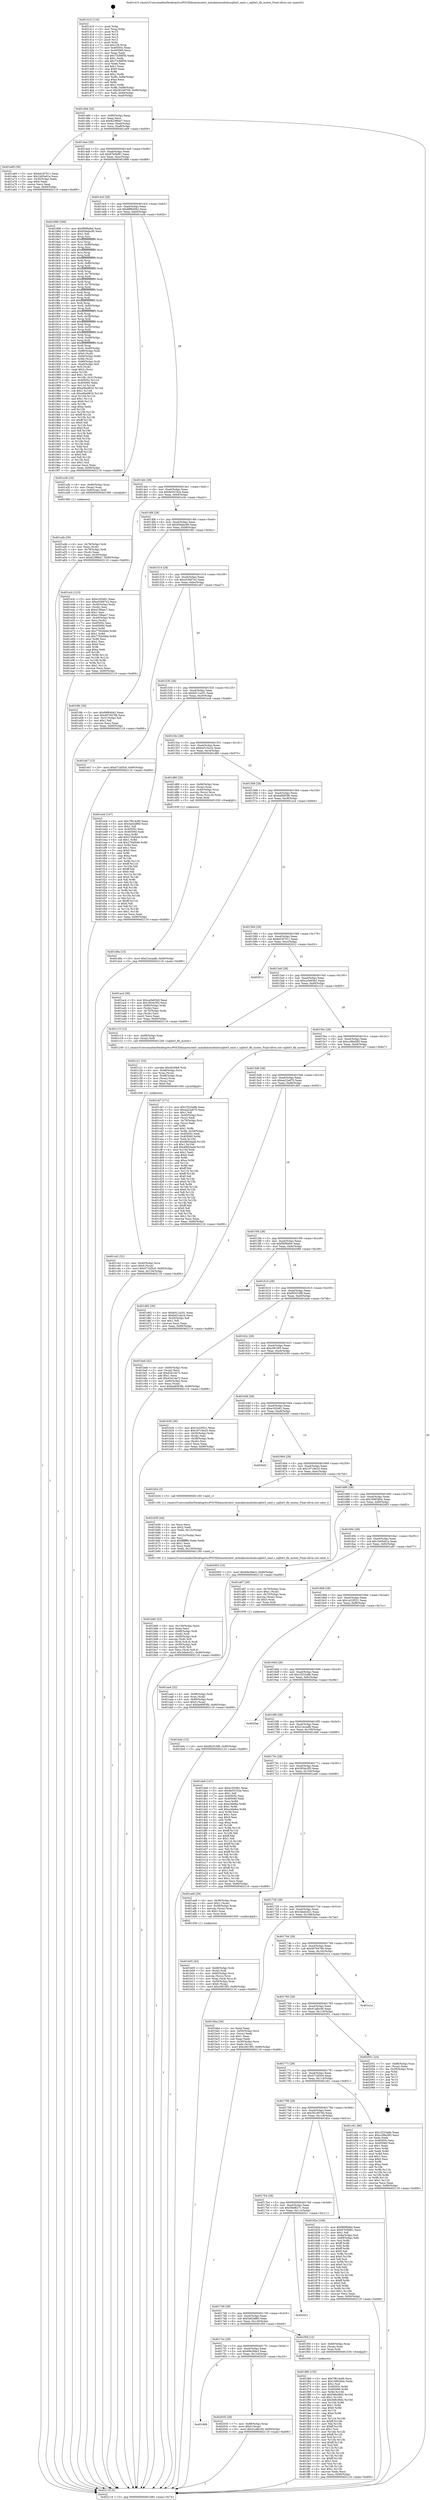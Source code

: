 digraph "0x401410" {
  label = "0x401410 (/mnt/c/Users/mathe/Desktop/tcc/POCII/binaries/extr_mimikatzmodulessqlite3_omit.c_sqlite3_db_mutex_Final-ollvm.out::main(0))"
  labelloc = "t"
  node[shape=record]

  Entry [label="",width=0.3,height=0.3,shape=circle,fillcolor=black,style=filled]
  "0x401484" [label="{
     0x401484 [32]\l
     | [instrs]\l
     &nbsp;&nbsp;0x401484 \<+6\>: mov -0x90(%rbp),%eax\l
     &nbsp;&nbsp;0x40148a \<+2\>: mov %eax,%ecx\l
     &nbsp;&nbsp;0x40148c \<+6\>: sub $0x823f6bb7,%ecx\l
     &nbsp;&nbsp;0x401492 \<+6\>: mov %eax,-0xa4(%rbp)\l
     &nbsp;&nbsp;0x401498 \<+6\>: mov %ecx,-0xa8(%rbp)\l
     &nbsp;&nbsp;0x40149e \<+6\>: je 0000000000401a69 \<main+0x659\>\l
  }"]
  "0x401a69" [label="{
     0x401a69 [30]\l
     | [instrs]\l
     &nbsp;&nbsp;0x401a69 \<+5\>: mov $0xbd187611,%eax\l
     &nbsp;&nbsp;0x401a6e \<+5\>: mov $0x1b05e61a,%ecx\l
     &nbsp;&nbsp;0x401a73 \<+3\>: mov -0x30(%rbp),%edx\l
     &nbsp;&nbsp;0x401a76 \<+3\>: cmp $0x0,%edx\l
     &nbsp;&nbsp;0x401a79 \<+3\>: cmove %ecx,%eax\l
     &nbsp;&nbsp;0x401a7c \<+6\>: mov %eax,-0x90(%rbp)\l
     &nbsp;&nbsp;0x401a82 \<+5\>: jmp 0000000000402116 \<main+0xd06\>\l
  }"]
  "0x4014a4" [label="{
     0x4014a4 [28]\l
     | [instrs]\l
     &nbsp;&nbsp;0x4014a4 \<+5\>: jmp 00000000004014a9 \<main+0x99\>\l
     &nbsp;&nbsp;0x4014a9 \<+6\>: mov -0xa4(%rbp),%eax\l
     &nbsp;&nbsp;0x4014af \<+5\>: sub $0x87b5bf81,%eax\l
     &nbsp;&nbsp;0x4014b4 \<+6\>: mov %eax,-0xac(%rbp)\l
     &nbsp;&nbsp;0x4014ba \<+6\>: je 0000000000401898 \<main+0x488\>\l
  }"]
  Exit [label="",width=0.3,height=0.3,shape=circle,fillcolor=black,style=filled,peripheries=2]
  "0x401898" [label="{
     0x401898 [356]\l
     | [instrs]\l
     &nbsp;&nbsp;0x401898 \<+5\>: mov $0xf90f0db0,%eax\l
     &nbsp;&nbsp;0x40189d \<+5\>: mov $0x938abc90,%ecx\l
     &nbsp;&nbsp;0x4018a2 \<+2\>: mov $0x1,%dl\l
     &nbsp;&nbsp;0x4018a4 \<+3\>: mov %rsp,%rsi\l
     &nbsp;&nbsp;0x4018a7 \<+4\>: add $0xfffffffffffffff0,%rsi\l
     &nbsp;&nbsp;0x4018ab \<+3\>: mov %rsi,%rsp\l
     &nbsp;&nbsp;0x4018ae \<+7\>: mov %rsi,-0x88(%rbp)\l
     &nbsp;&nbsp;0x4018b5 \<+3\>: mov %rsp,%rsi\l
     &nbsp;&nbsp;0x4018b8 \<+4\>: add $0xfffffffffffffff0,%rsi\l
     &nbsp;&nbsp;0x4018bc \<+3\>: mov %rsi,%rsp\l
     &nbsp;&nbsp;0x4018bf \<+3\>: mov %rsp,%rdi\l
     &nbsp;&nbsp;0x4018c2 \<+4\>: add $0xfffffffffffffff0,%rdi\l
     &nbsp;&nbsp;0x4018c6 \<+3\>: mov %rdi,%rsp\l
     &nbsp;&nbsp;0x4018c9 \<+4\>: mov %rdi,-0x80(%rbp)\l
     &nbsp;&nbsp;0x4018cd \<+3\>: mov %rsp,%rdi\l
     &nbsp;&nbsp;0x4018d0 \<+4\>: add $0xfffffffffffffff0,%rdi\l
     &nbsp;&nbsp;0x4018d4 \<+3\>: mov %rdi,%rsp\l
     &nbsp;&nbsp;0x4018d7 \<+4\>: mov %rdi,-0x78(%rbp)\l
     &nbsp;&nbsp;0x4018db \<+3\>: mov %rsp,%rdi\l
     &nbsp;&nbsp;0x4018de \<+4\>: add $0xfffffffffffffff0,%rdi\l
     &nbsp;&nbsp;0x4018e2 \<+3\>: mov %rdi,%rsp\l
     &nbsp;&nbsp;0x4018e5 \<+4\>: mov %rdi,-0x70(%rbp)\l
     &nbsp;&nbsp;0x4018e9 \<+3\>: mov %rsp,%rdi\l
     &nbsp;&nbsp;0x4018ec \<+4\>: add $0xfffffffffffffff0,%rdi\l
     &nbsp;&nbsp;0x4018f0 \<+3\>: mov %rdi,%rsp\l
     &nbsp;&nbsp;0x4018f3 \<+4\>: mov %rdi,-0x68(%rbp)\l
     &nbsp;&nbsp;0x4018f7 \<+3\>: mov %rsp,%rdi\l
     &nbsp;&nbsp;0x4018fa \<+4\>: add $0xfffffffffffffff0,%rdi\l
     &nbsp;&nbsp;0x4018fe \<+3\>: mov %rdi,%rsp\l
     &nbsp;&nbsp;0x401901 \<+4\>: mov %rdi,-0x60(%rbp)\l
     &nbsp;&nbsp;0x401905 \<+3\>: mov %rsp,%rdi\l
     &nbsp;&nbsp;0x401908 \<+4\>: add $0xfffffffffffffff0,%rdi\l
     &nbsp;&nbsp;0x40190c \<+3\>: mov %rdi,%rsp\l
     &nbsp;&nbsp;0x40190f \<+4\>: mov %rdi,-0x58(%rbp)\l
     &nbsp;&nbsp;0x401913 \<+3\>: mov %rsp,%rdi\l
     &nbsp;&nbsp;0x401916 \<+4\>: add $0xfffffffffffffff0,%rdi\l
     &nbsp;&nbsp;0x40191a \<+3\>: mov %rdi,%rsp\l
     &nbsp;&nbsp;0x40191d \<+4\>: mov %rdi,-0x50(%rbp)\l
     &nbsp;&nbsp;0x401921 \<+3\>: mov %rsp,%rdi\l
     &nbsp;&nbsp;0x401924 \<+4\>: add $0xfffffffffffffff0,%rdi\l
     &nbsp;&nbsp;0x401928 \<+3\>: mov %rdi,%rsp\l
     &nbsp;&nbsp;0x40192b \<+4\>: mov %rdi,-0x48(%rbp)\l
     &nbsp;&nbsp;0x40192f \<+3\>: mov %rsp,%rdi\l
     &nbsp;&nbsp;0x401932 \<+4\>: add $0xfffffffffffffff0,%rdi\l
     &nbsp;&nbsp;0x401936 \<+3\>: mov %rdi,%rsp\l
     &nbsp;&nbsp;0x401939 \<+4\>: mov %rdi,-0x40(%rbp)\l
     &nbsp;&nbsp;0x40193d \<+7\>: mov -0x88(%rbp),%rdi\l
     &nbsp;&nbsp;0x401944 \<+6\>: movl $0x0,(%rdi)\l
     &nbsp;&nbsp;0x40194a \<+7\>: mov -0x94(%rbp),%r8d\l
     &nbsp;&nbsp;0x401951 \<+3\>: mov %r8d,(%rsi)\l
     &nbsp;&nbsp;0x401954 \<+4\>: mov -0x80(%rbp),%rdi\l
     &nbsp;&nbsp;0x401958 \<+7\>: mov -0xa0(%rbp),%r9\l
     &nbsp;&nbsp;0x40195f \<+3\>: mov %r9,(%rdi)\l
     &nbsp;&nbsp;0x401962 \<+3\>: cmpl $0x2,(%rsi)\l
     &nbsp;&nbsp;0x401965 \<+4\>: setne %r10b\l
     &nbsp;&nbsp;0x401969 \<+4\>: and $0x1,%r10b\l
     &nbsp;&nbsp;0x40196d \<+4\>: mov %r10b,-0x31(%rbp)\l
     &nbsp;&nbsp;0x401971 \<+8\>: mov 0x40505c,%r11d\l
     &nbsp;&nbsp;0x401979 \<+7\>: mov 0x405060,%ebx\l
     &nbsp;&nbsp;0x401980 \<+3\>: mov %r11d,%r14d\l
     &nbsp;&nbsp;0x401983 \<+7\>: add $0xa0be9632,%r14d\l
     &nbsp;&nbsp;0x40198a \<+4\>: sub $0x1,%r14d\l
     &nbsp;&nbsp;0x40198e \<+7\>: sub $0xa0be9632,%r14d\l
     &nbsp;&nbsp;0x401995 \<+4\>: imul %r14d,%r11d\l
     &nbsp;&nbsp;0x401999 \<+4\>: and $0x1,%r11d\l
     &nbsp;&nbsp;0x40199d \<+4\>: cmp $0x0,%r11d\l
     &nbsp;&nbsp;0x4019a1 \<+4\>: sete %r10b\l
     &nbsp;&nbsp;0x4019a5 \<+3\>: cmp $0xa,%ebx\l
     &nbsp;&nbsp;0x4019a8 \<+4\>: setl %r15b\l
     &nbsp;&nbsp;0x4019ac \<+3\>: mov %r10b,%r12b\l
     &nbsp;&nbsp;0x4019af \<+4\>: xor $0xff,%r12b\l
     &nbsp;&nbsp;0x4019b3 \<+3\>: mov %r15b,%r13b\l
     &nbsp;&nbsp;0x4019b6 \<+4\>: xor $0xff,%r13b\l
     &nbsp;&nbsp;0x4019ba \<+3\>: xor $0x0,%dl\l
     &nbsp;&nbsp;0x4019bd \<+3\>: mov %r12b,%sil\l
     &nbsp;&nbsp;0x4019c0 \<+4\>: and $0x0,%sil\l
     &nbsp;&nbsp;0x4019c4 \<+3\>: and %dl,%r10b\l
     &nbsp;&nbsp;0x4019c7 \<+3\>: mov %r13b,%dil\l
     &nbsp;&nbsp;0x4019ca \<+4\>: and $0x0,%dil\l
     &nbsp;&nbsp;0x4019ce \<+3\>: and %dl,%r15b\l
     &nbsp;&nbsp;0x4019d1 \<+3\>: or %r10b,%sil\l
     &nbsp;&nbsp;0x4019d4 \<+3\>: or %r15b,%dil\l
     &nbsp;&nbsp;0x4019d7 \<+3\>: xor %dil,%sil\l
     &nbsp;&nbsp;0x4019da \<+3\>: or %r13b,%r12b\l
     &nbsp;&nbsp;0x4019dd \<+4\>: xor $0xff,%r12b\l
     &nbsp;&nbsp;0x4019e1 \<+3\>: or $0x0,%dl\l
     &nbsp;&nbsp;0x4019e4 \<+3\>: and %dl,%r12b\l
     &nbsp;&nbsp;0x4019e7 \<+3\>: or %r12b,%sil\l
     &nbsp;&nbsp;0x4019ea \<+4\>: test $0x1,%sil\l
     &nbsp;&nbsp;0x4019ee \<+3\>: cmovne %ecx,%eax\l
     &nbsp;&nbsp;0x4019f1 \<+6\>: mov %eax,-0x90(%rbp)\l
     &nbsp;&nbsp;0x4019f7 \<+5\>: jmp 0000000000402116 \<main+0xd06\>\l
  }"]
  "0x4014c0" [label="{
     0x4014c0 [28]\l
     | [instrs]\l
     &nbsp;&nbsp;0x4014c0 \<+5\>: jmp 00000000004014c5 \<main+0xb5\>\l
     &nbsp;&nbsp;0x4014c5 \<+6\>: mov -0xa4(%rbp),%eax\l
     &nbsp;&nbsp;0x4014cb \<+5\>: sub $0x88f64942,%eax\l
     &nbsp;&nbsp;0x4014d0 \<+6\>: mov %eax,-0xb0(%rbp)\l
     &nbsp;&nbsp;0x4014d6 \<+6\>: je 0000000000401a3b \<main+0x62b\>\l
  }"]
  "0x401808" [label="{
     0x401808\l
  }", style=dashed]
  "0x401a3b" [label="{
     0x401a3b [16]\l
     | [instrs]\l
     &nbsp;&nbsp;0x401a3b \<+4\>: mov -0x80(%rbp),%rax\l
     &nbsp;&nbsp;0x401a3f \<+3\>: mov (%rax),%rax\l
     &nbsp;&nbsp;0x401a42 \<+4\>: mov 0x8(%rax),%rdi\l
     &nbsp;&nbsp;0x401a46 \<+5\>: call 0000000000401060 \<atoi@plt\>\l
     | [calls]\l
     &nbsp;&nbsp;0x401060 \{1\} (unknown)\l
  }"]
  "0x4014dc" [label="{
     0x4014dc [28]\l
     | [instrs]\l
     &nbsp;&nbsp;0x4014dc \<+5\>: jmp 00000000004014e1 \<main+0xd1\>\l
     &nbsp;&nbsp;0x4014e1 \<+6\>: mov -0xa4(%rbp),%eax\l
     &nbsp;&nbsp;0x4014e7 \<+5\>: sub $0x8e55102e,%eax\l
     &nbsp;&nbsp;0x4014ec \<+6\>: mov %eax,-0xb4(%rbp)\l
     &nbsp;&nbsp;0x4014f2 \<+6\>: je 0000000000401e3c \<main+0xa2c\>\l
  }"]
  "0x402035" [label="{
     0x402035 [28]\l
     | [instrs]\l
     &nbsp;&nbsp;0x402035 \<+7\>: mov -0x88(%rbp),%rax\l
     &nbsp;&nbsp;0x40203c \<+6\>: movl $0x0,(%rax)\l
     &nbsp;&nbsp;0x402042 \<+10\>: movl $0x41afbc49,-0x90(%rbp)\l
     &nbsp;&nbsp;0x40204c \<+5\>: jmp 0000000000402116 \<main+0xd06\>\l
  }"]
  "0x401e3c" [label="{
     0x401e3c [123]\l
     | [instrs]\l
     &nbsp;&nbsp;0x401e3c \<+5\>: mov $0xe165481,%eax\l
     &nbsp;&nbsp;0x401e41 \<+5\>: mov $0xa53667e2,%ecx\l
     &nbsp;&nbsp;0x401e46 \<+4\>: mov -0x40(%rbp),%rdx\l
     &nbsp;&nbsp;0x401e4a \<+2\>: mov (%rdx),%esi\l
     &nbsp;&nbsp;0x401e4c \<+6\>: sub $0xe158aec7,%esi\l
     &nbsp;&nbsp;0x401e52 \<+3\>: add $0x1,%esi\l
     &nbsp;&nbsp;0x401e55 \<+6\>: add $0xe158aec7,%esi\l
     &nbsp;&nbsp;0x401e5b \<+4\>: mov -0x40(%rbp),%rdx\l
     &nbsp;&nbsp;0x401e5f \<+2\>: mov %esi,(%rdx)\l
     &nbsp;&nbsp;0x401e61 \<+7\>: mov 0x40505c,%esi\l
     &nbsp;&nbsp;0x401e68 \<+7\>: mov 0x405060,%edi\l
     &nbsp;&nbsp;0x401e6f \<+3\>: mov %esi,%r8d\l
     &nbsp;&nbsp;0x401e72 \<+7\>: add $0x7793d46d,%r8d\l
     &nbsp;&nbsp;0x401e79 \<+4\>: sub $0x1,%r8d\l
     &nbsp;&nbsp;0x401e7d \<+7\>: sub $0x7793d46d,%r8d\l
     &nbsp;&nbsp;0x401e84 \<+4\>: imul %r8d,%esi\l
     &nbsp;&nbsp;0x401e88 \<+3\>: and $0x1,%esi\l
     &nbsp;&nbsp;0x401e8b \<+3\>: cmp $0x0,%esi\l
     &nbsp;&nbsp;0x401e8e \<+4\>: sete %r9b\l
     &nbsp;&nbsp;0x401e92 \<+3\>: cmp $0xa,%edi\l
     &nbsp;&nbsp;0x401e95 \<+4\>: setl %r10b\l
     &nbsp;&nbsp;0x401e99 \<+3\>: mov %r9b,%r11b\l
     &nbsp;&nbsp;0x401e9c \<+3\>: and %r10b,%r11b\l
     &nbsp;&nbsp;0x401e9f \<+3\>: xor %r10b,%r9b\l
     &nbsp;&nbsp;0x401ea2 \<+3\>: or %r9b,%r11b\l
     &nbsp;&nbsp;0x401ea5 \<+4\>: test $0x1,%r11b\l
     &nbsp;&nbsp;0x401ea9 \<+3\>: cmovne %ecx,%eax\l
     &nbsp;&nbsp;0x401eac \<+6\>: mov %eax,-0x90(%rbp)\l
     &nbsp;&nbsp;0x401eb2 \<+5\>: jmp 0000000000402116 \<main+0xd06\>\l
  }"]
  "0x4014f8" [label="{
     0x4014f8 [28]\l
     | [instrs]\l
     &nbsp;&nbsp;0x4014f8 \<+5\>: jmp 00000000004014fd \<main+0xed\>\l
     &nbsp;&nbsp;0x4014fd \<+6\>: mov -0xa4(%rbp),%eax\l
     &nbsp;&nbsp;0x401503 \<+5\>: sub $0x938abc90,%eax\l
     &nbsp;&nbsp;0x401508 \<+6\>: mov %eax,-0xb8(%rbp)\l
     &nbsp;&nbsp;0x40150e \<+6\>: je 00000000004019fc \<main+0x5ec\>\l
  }"]
  "0x401f68" [label="{
     0x401f68 [155]\l
     | [instrs]\l
     &nbsp;&nbsp;0x401f68 \<+5\>: mov $0x7f814c69,%ecx\l
     &nbsp;&nbsp;0x401f6d \<+5\>: mov $0x1690284c,%edx\l
     &nbsp;&nbsp;0x401f72 \<+3\>: mov $0x1,%sil\l
     &nbsp;&nbsp;0x401f75 \<+8\>: mov 0x40505c,%r8d\l
     &nbsp;&nbsp;0x401f7d \<+8\>: mov 0x405060,%r9d\l
     &nbsp;&nbsp;0x401f85 \<+3\>: mov %r8d,%r10d\l
     &nbsp;&nbsp;0x401f88 \<+7\>: add $0x568c9bf2,%r10d\l
     &nbsp;&nbsp;0x401f8f \<+4\>: sub $0x1,%r10d\l
     &nbsp;&nbsp;0x401f93 \<+7\>: sub $0x568c9bf2,%r10d\l
     &nbsp;&nbsp;0x401f9a \<+4\>: imul %r10d,%r8d\l
     &nbsp;&nbsp;0x401f9e \<+4\>: and $0x1,%r8d\l
     &nbsp;&nbsp;0x401fa2 \<+4\>: cmp $0x0,%r8d\l
     &nbsp;&nbsp;0x401fa6 \<+4\>: sete %r11b\l
     &nbsp;&nbsp;0x401faa \<+4\>: cmp $0xa,%r9d\l
     &nbsp;&nbsp;0x401fae \<+3\>: setl %bl\l
     &nbsp;&nbsp;0x401fb1 \<+3\>: mov %r11b,%r14b\l
     &nbsp;&nbsp;0x401fb4 \<+4\>: xor $0xff,%r14b\l
     &nbsp;&nbsp;0x401fb8 \<+3\>: mov %bl,%r15b\l
     &nbsp;&nbsp;0x401fbb \<+4\>: xor $0xff,%r15b\l
     &nbsp;&nbsp;0x401fbf \<+4\>: xor $0x1,%sil\l
     &nbsp;&nbsp;0x401fc3 \<+3\>: mov %r14b,%r12b\l
     &nbsp;&nbsp;0x401fc6 \<+4\>: and $0xff,%r12b\l
     &nbsp;&nbsp;0x401fca \<+3\>: and %sil,%r11b\l
     &nbsp;&nbsp;0x401fcd \<+3\>: mov %r15b,%r13b\l
     &nbsp;&nbsp;0x401fd0 \<+4\>: and $0xff,%r13b\l
     &nbsp;&nbsp;0x401fd4 \<+3\>: and %sil,%bl\l
     &nbsp;&nbsp;0x401fd7 \<+3\>: or %r11b,%r12b\l
     &nbsp;&nbsp;0x401fda \<+3\>: or %bl,%r13b\l
     &nbsp;&nbsp;0x401fdd \<+3\>: xor %r13b,%r12b\l
     &nbsp;&nbsp;0x401fe0 \<+3\>: or %r15b,%r14b\l
     &nbsp;&nbsp;0x401fe3 \<+4\>: xor $0xff,%r14b\l
     &nbsp;&nbsp;0x401fe7 \<+4\>: or $0x1,%sil\l
     &nbsp;&nbsp;0x401feb \<+3\>: and %sil,%r14b\l
     &nbsp;&nbsp;0x401fee \<+3\>: or %r14b,%r12b\l
     &nbsp;&nbsp;0x401ff1 \<+4\>: test $0x1,%r12b\l
     &nbsp;&nbsp;0x401ff5 \<+3\>: cmovne %edx,%ecx\l
     &nbsp;&nbsp;0x401ff8 \<+6\>: mov %ecx,-0x90(%rbp)\l
     &nbsp;&nbsp;0x401ffe \<+5\>: jmp 0000000000402116 \<main+0xd06\>\l
  }"]
  "0x4019fc" [label="{
     0x4019fc [30]\l
     | [instrs]\l
     &nbsp;&nbsp;0x4019fc \<+5\>: mov $0x88f64942,%eax\l
     &nbsp;&nbsp;0x401a01 \<+5\>: mov $0x4076476b,%ecx\l
     &nbsp;&nbsp;0x401a06 \<+3\>: mov -0x31(%rbp),%dl\l
     &nbsp;&nbsp;0x401a09 \<+3\>: test $0x1,%dl\l
     &nbsp;&nbsp;0x401a0c \<+3\>: cmovne %ecx,%eax\l
     &nbsp;&nbsp;0x401a0f \<+6\>: mov %eax,-0x90(%rbp)\l
     &nbsp;&nbsp;0x401a15 \<+5\>: jmp 0000000000402116 \<main+0xd06\>\l
  }"]
  "0x401514" [label="{
     0x401514 [28]\l
     | [instrs]\l
     &nbsp;&nbsp;0x401514 \<+5\>: jmp 0000000000401519 \<main+0x109\>\l
     &nbsp;&nbsp;0x401519 \<+6\>: mov -0xa4(%rbp),%eax\l
     &nbsp;&nbsp;0x40151f \<+5\>: sub $0xa53667e2,%eax\l
     &nbsp;&nbsp;0x401524 \<+6\>: mov %eax,-0xbc(%rbp)\l
     &nbsp;&nbsp;0x40152a \<+6\>: je 0000000000401eb7 \<main+0xaa7\>\l
  }"]
  "0x4017ec" [label="{
     0x4017ec [28]\l
     | [instrs]\l
     &nbsp;&nbsp;0x4017ec \<+5\>: jmp 00000000004017f1 \<main+0x3e1\>\l
     &nbsp;&nbsp;0x4017f1 \<+6\>: mov -0xa4(%rbp),%eax\l
     &nbsp;&nbsp;0x4017f7 \<+5\>: sub $0x69e3fde3,%eax\l
     &nbsp;&nbsp;0x4017fc \<+6\>: mov %eax,-0x124(%rbp)\l
     &nbsp;&nbsp;0x401802 \<+6\>: je 0000000000402035 \<main+0xc25\>\l
  }"]
  "0x401eb7" [label="{
     0x401eb7 [15]\l
     | [instrs]\l
     &nbsp;&nbsp;0x401eb7 \<+10\>: movl $0x471bf3c0,-0x90(%rbp)\l
     &nbsp;&nbsp;0x401ec1 \<+5\>: jmp 0000000000402116 \<main+0xd06\>\l
  }"]
  "0x401530" [label="{
     0x401530 [28]\l
     | [instrs]\l
     &nbsp;&nbsp;0x401530 \<+5\>: jmp 0000000000401535 \<main+0x125\>\l
     &nbsp;&nbsp;0x401535 \<+6\>: mov -0xa4(%rbp),%eax\l
     &nbsp;&nbsp;0x40153b \<+5\>: sub $0xb011a201,%eax\l
     &nbsp;&nbsp;0x401540 \<+6\>: mov %eax,-0xc0(%rbp)\l
     &nbsp;&nbsp;0x401546 \<+6\>: je 0000000000401ec6 \<main+0xab6\>\l
  }"]
  "0x401f59" [label="{
     0x401f59 [15]\l
     | [instrs]\l
     &nbsp;&nbsp;0x401f59 \<+4\>: mov -0x68(%rbp),%rax\l
     &nbsp;&nbsp;0x401f5d \<+3\>: mov (%rax),%rax\l
     &nbsp;&nbsp;0x401f60 \<+3\>: mov %rax,%rdi\l
     &nbsp;&nbsp;0x401f63 \<+5\>: call 0000000000401030 \<free@plt\>\l
     | [calls]\l
     &nbsp;&nbsp;0x401030 \{1\} (unknown)\l
  }"]
  "0x401ec6" [label="{
     0x401ec6 [147]\l
     | [instrs]\l
     &nbsp;&nbsp;0x401ec6 \<+5\>: mov $0x7f814c69,%eax\l
     &nbsp;&nbsp;0x401ecb \<+5\>: mov $0x5a02df60,%ecx\l
     &nbsp;&nbsp;0x401ed0 \<+2\>: mov $0x1,%dl\l
     &nbsp;&nbsp;0x401ed2 \<+7\>: mov 0x40505c,%esi\l
     &nbsp;&nbsp;0x401ed9 \<+7\>: mov 0x405060,%edi\l
     &nbsp;&nbsp;0x401ee0 \<+3\>: mov %esi,%r8d\l
     &nbsp;&nbsp;0x401ee3 \<+7\>: add $0x276af446,%r8d\l
     &nbsp;&nbsp;0x401eea \<+4\>: sub $0x1,%r8d\l
     &nbsp;&nbsp;0x401eee \<+7\>: sub $0x276af446,%r8d\l
     &nbsp;&nbsp;0x401ef5 \<+4\>: imul %r8d,%esi\l
     &nbsp;&nbsp;0x401ef9 \<+3\>: and $0x1,%esi\l
     &nbsp;&nbsp;0x401efc \<+3\>: cmp $0x0,%esi\l
     &nbsp;&nbsp;0x401eff \<+4\>: sete %r9b\l
     &nbsp;&nbsp;0x401f03 \<+3\>: cmp $0xa,%edi\l
     &nbsp;&nbsp;0x401f06 \<+4\>: setl %r10b\l
     &nbsp;&nbsp;0x401f0a \<+3\>: mov %r9b,%r11b\l
     &nbsp;&nbsp;0x401f0d \<+4\>: xor $0xff,%r11b\l
     &nbsp;&nbsp;0x401f11 \<+3\>: mov %r10b,%bl\l
     &nbsp;&nbsp;0x401f14 \<+3\>: xor $0xff,%bl\l
     &nbsp;&nbsp;0x401f17 \<+3\>: xor $0x0,%dl\l
     &nbsp;&nbsp;0x401f1a \<+3\>: mov %r11b,%r14b\l
     &nbsp;&nbsp;0x401f1d \<+4\>: and $0x0,%r14b\l
     &nbsp;&nbsp;0x401f21 \<+3\>: and %dl,%r9b\l
     &nbsp;&nbsp;0x401f24 \<+3\>: mov %bl,%r15b\l
     &nbsp;&nbsp;0x401f27 \<+4\>: and $0x0,%r15b\l
     &nbsp;&nbsp;0x401f2b \<+3\>: and %dl,%r10b\l
     &nbsp;&nbsp;0x401f2e \<+3\>: or %r9b,%r14b\l
     &nbsp;&nbsp;0x401f31 \<+3\>: or %r10b,%r15b\l
     &nbsp;&nbsp;0x401f34 \<+3\>: xor %r15b,%r14b\l
     &nbsp;&nbsp;0x401f37 \<+3\>: or %bl,%r11b\l
     &nbsp;&nbsp;0x401f3a \<+4\>: xor $0xff,%r11b\l
     &nbsp;&nbsp;0x401f3e \<+3\>: or $0x0,%dl\l
     &nbsp;&nbsp;0x401f41 \<+3\>: and %dl,%r11b\l
     &nbsp;&nbsp;0x401f44 \<+3\>: or %r11b,%r14b\l
     &nbsp;&nbsp;0x401f47 \<+4\>: test $0x1,%r14b\l
     &nbsp;&nbsp;0x401f4b \<+3\>: cmovne %ecx,%eax\l
     &nbsp;&nbsp;0x401f4e \<+6\>: mov %eax,-0x90(%rbp)\l
     &nbsp;&nbsp;0x401f54 \<+5\>: jmp 0000000000402116 \<main+0xd06\>\l
  }"]
  "0x40154c" [label="{
     0x40154c [28]\l
     | [instrs]\l
     &nbsp;&nbsp;0x40154c \<+5\>: jmp 0000000000401551 \<main+0x141\>\l
     &nbsp;&nbsp;0x401551 \<+6\>: mov -0xa4(%rbp),%eax\l
     &nbsp;&nbsp;0x401557 \<+5\>: sub $0xb4514a1b,%eax\l
     &nbsp;&nbsp;0x40155c \<+6\>: mov %eax,-0xc4(%rbp)\l
     &nbsp;&nbsp;0x401562 \<+6\>: je 0000000000401d80 \<main+0x970\>\l
  }"]
  "0x4017d0" [label="{
     0x4017d0 [28]\l
     | [instrs]\l
     &nbsp;&nbsp;0x4017d0 \<+5\>: jmp 00000000004017d5 \<main+0x3c5\>\l
     &nbsp;&nbsp;0x4017d5 \<+6\>: mov -0xa4(%rbp),%eax\l
     &nbsp;&nbsp;0x4017db \<+5\>: sub $0x5a02df60,%eax\l
     &nbsp;&nbsp;0x4017e0 \<+6\>: mov %eax,-0x120(%rbp)\l
     &nbsp;&nbsp;0x4017e6 \<+6\>: je 0000000000401f59 \<main+0xb49\>\l
  }"]
  "0x401d80" [label="{
     0x401d80 [26]\l
     | [instrs]\l
     &nbsp;&nbsp;0x401d80 \<+4\>: mov -0x68(%rbp),%rax\l
     &nbsp;&nbsp;0x401d84 \<+3\>: mov (%rax),%rax\l
     &nbsp;&nbsp;0x401d87 \<+4\>: mov -0x40(%rbp),%rcx\l
     &nbsp;&nbsp;0x401d8b \<+3\>: movslq (%rcx),%rcx\l
     &nbsp;&nbsp;0x401d8e \<+4\>: mov (%rax,%rcx,8),%rax\l
     &nbsp;&nbsp;0x401d92 \<+3\>: mov %rax,%rdi\l
     &nbsp;&nbsp;0x401d95 \<+5\>: call 0000000000401030 \<free@plt\>\l
     | [calls]\l
     &nbsp;&nbsp;0x401030 \{1\} (unknown)\l
  }"]
  "0x401568" [label="{
     0x401568 [28]\l
     | [instrs]\l
     &nbsp;&nbsp;0x401568 \<+5\>: jmp 000000000040156d \<main+0x15d\>\l
     &nbsp;&nbsp;0x40156d \<+6\>: mov -0xa4(%rbp),%eax\l
     &nbsp;&nbsp;0x401573 \<+5\>: sub $0xba8083fb,%eax\l
     &nbsp;&nbsp;0x401578 \<+6\>: mov %eax,-0xc8(%rbp)\l
     &nbsp;&nbsp;0x40157e \<+6\>: je 0000000000401ac4 \<main+0x6b4\>\l
  }"]
  "0x402021" [label="{
     0x402021\l
  }", style=dashed]
  "0x401ac4" [label="{
     0x401ac4 [36]\l
     | [instrs]\l
     &nbsp;&nbsp;0x401ac4 \<+5\>: mov $0xca5e65e5,%eax\l
     &nbsp;&nbsp;0x401ac9 \<+5\>: mov $0x3934c5f3,%ecx\l
     &nbsp;&nbsp;0x401ace \<+4\>: mov -0x60(%rbp),%rdx\l
     &nbsp;&nbsp;0x401ad2 \<+2\>: mov (%rdx),%esi\l
     &nbsp;&nbsp;0x401ad4 \<+4\>: mov -0x70(%rbp),%rdx\l
     &nbsp;&nbsp;0x401ad8 \<+2\>: cmp (%rdx),%esi\l
     &nbsp;&nbsp;0x401ada \<+3\>: cmovl %ecx,%eax\l
     &nbsp;&nbsp;0x401add \<+6\>: mov %eax,-0x90(%rbp)\l
     &nbsp;&nbsp;0x401ae3 \<+5\>: jmp 0000000000402116 \<main+0xd06\>\l
  }"]
  "0x401584" [label="{
     0x401584 [28]\l
     | [instrs]\l
     &nbsp;&nbsp;0x401584 \<+5\>: jmp 0000000000401589 \<main+0x179\>\l
     &nbsp;&nbsp;0x401589 \<+6\>: mov -0xa4(%rbp),%eax\l
     &nbsp;&nbsp;0x40158f \<+5\>: sub $0xbd187611,%eax\l
     &nbsp;&nbsp;0x401594 \<+6\>: mov %eax,-0xcc(%rbp)\l
     &nbsp;&nbsp;0x40159a \<+6\>: je 0000000000402012 \<main+0xc02\>\l
  }"]
  "0x401d9a" [label="{
     0x401d9a [15]\l
     | [instrs]\l
     &nbsp;&nbsp;0x401d9a \<+10\>: movl $0x21ecaafb,-0x90(%rbp)\l
     &nbsp;&nbsp;0x401da4 \<+5\>: jmp 0000000000402116 \<main+0xd06\>\l
  }"]
  "0x402012" [label="{
     0x402012\l
  }", style=dashed]
  "0x4015a0" [label="{
     0x4015a0 [28]\l
     | [instrs]\l
     &nbsp;&nbsp;0x4015a0 \<+5\>: jmp 00000000004015a5 \<main+0x195\>\l
     &nbsp;&nbsp;0x4015a5 \<+6\>: mov -0xa4(%rbp),%eax\l
     &nbsp;&nbsp;0x4015ab \<+5\>: sub $0xca5e65e5,%eax\l
     &nbsp;&nbsp;0x4015b0 \<+6\>: mov %eax,-0xd0(%rbp)\l
     &nbsp;&nbsp;0x4015b6 \<+6\>: je 0000000000401c15 \<main+0x805\>\l
  }"]
  "0x401c42" [label="{
     0x401c42 [31]\l
     | [instrs]\l
     &nbsp;&nbsp;0x401c42 \<+4\>: mov -0x40(%rbp),%rcx\l
     &nbsp;&nbsp;0x401c46 \<+6\>: movl $0x0,(%rcx)\l
     &nbsp;&nbsp;0x401c4c \<+10\>: movl $0x471bf3c0,-0x90(%rbp)\l
     &nbsp;&nbsp;0x401c56 \<+6\>: mov %eax,-0x134(%rbp)\l
     &nbsp;&nbsp;0x401c5c \<+5\>: jmp 0000000000402116 \<main+0xd06\>\l
  }"]
  "0x401c15" [label="{
     0x401c15 [12]\l
     | [instrs]\l
     &nbsp;&nbsp;0x401c15 \<+4\>: mov -0x68(%rbp),%rax\l
     &nbsp;&nbsp;0x401c19 \<+3\>: mov (%rax),%rdi\l
     &nbsp;&nbsp;0x401c1c \<+5\>: call 0000000000401240 \<sqlite3_db_mutex\>\l
     | [calls]\l
     &nbsp;&nbsp;0x401240 \{1\} (/mnt/c/Users/mathe/Desktop/tcc/POCII/binaries/extr_mimikatzmodulessqlite3_omit.c_sqlite3_db_mutex_Final-ollvm.out::sqlite3_db_mutex)\l
  }"]
  "0x4015bc" [label="{
     0x4015bc [28]\l
     | [instrs]\l
     &nbsp;&nbsp;0x4015bc \<+5\>: jmp 00000000004015c1 \<main+0x1b1\>\l
     &nbsp;&nbsp;0x4015c1 \<+6\>: mov -0xa4(%rbp),%eax\l
     &nbsp;&nbsp;0x4015c7 \<+5\>: sub $0xcc99a585,%eax\l
     &nbsp;&nbsp;0x4015cc \<+6\>: mov %eax,-0xd4(%rbp)\l
     &nbsp;&nbsp;0x4015d2 \<+6\>: je 0000000000401cb7 \<main+0x8a7\>\l
  }"]
  "0x401c21" [label="{
     0x401c21 [33]\l
     | [instrs]\l
     &nbsp;&nbsp;0x401c21 \<+10\>: movabs $0x4030b6,%rdi\l
     &nbsp;&nbsp;0x401c2b \<+4\>: mov -0x48(%rbp),%rcx\l
     &nbsp;&nbsp;0x401c2f \<+3\>: mov %rax,(%rcx)\l
     &nbsp;&nbsp;0x401c32 \<+4\>: mov -0x48(%rbp),%rax\l
     &nbsp;&nbsp;0x401c36 \<+3\>: mov (%rax),%rax\l
     &nbsp;&nbsp;0x401c39 \<+2\>: mov (%rax),%esi\l
     &nbsp;&nbsp;0x401c3b \<+2\>: mov $0x0,%al\l
     &nbsp;&nbsp;0x401c3d \<+5\>: call 0000000000401040 \<printf@plt\>\l
     | [calls]\l
     &nbsp;&nbsp;0x401040 \{1\} (unknown)\l
  }"]
  "0x401cb7" [label="{
     0x401cb7 [171]\l
     | [instrs]\l
     &nbsp;&nbsp;0x401cb7 \<+5\>: mov $0x1f233a8b,%eax\l
     &nbsp;&nbsp;0x401cbc \<+5\>: mov $0xea22a670,%ecx\l
     &nbsp;&nbsp;0x401cc1 \<+2\>: mov $0x1,%dl\l
     &nbsp;&nbsp;0x401cc3 \<+4\>: mov -0x40(%rbp),%rsi\l
     &nbsp;&nbsp;0x401cc7 \<+2\>: mov (%rsi),%edi\l
     &nbsp;&nbsp;0x401cc9 \<+4\>: mov -0x70(%rbp),%rsi\l
     &nbsp;&nbsp;0x401ccd \<+2\>: cmp (%rsi),%edi\l
     &nbsp;&nbsp;0x401ccf \<+4\>: setl %r8b\l
     &nbsp;&nbsp;0x401cd3 \<+4\>: and $0x1,%r8b\l
     &nbsp;&nbsp;0x401cd7 \<+4\>: mov %r8b,-0x29(%rbp)\l
     &nbsp;&nbsp;0x401cdb \<+7\>: mov 0x40505c,%edi\l
     &nbsp;&nbsp;0x401ce2 \<+8\>: mov 0x405060,%r9d\l
     &nbsp;&nbsp;0x401cea \<+3\>: mov %edi,%r10d\l
     &nbsp;&nbsp;0x401ced \<+7\>: sub $0x48f2dadd,%r10d\l
     &nbsp;&nbsp;0x401cf4 \<+4\>: sub $0x1,%r10d\l
     &nbsp;&nbsp;0x401cf8 \<+7\>: add $0x48f2dadd,%r10d\l
     &nbsp;&nbsp;0x401cff \<+4\>: imul %r10d,%edi\l
     &nbsp;&nbsp;0x401d03 \<+3\>: and $0x1,%edi\l
     &nbsp;&nbsp;0x401d06 \<+3\>: cmp $0x0,%edi\l
     &nbsp;&nbsp;0x401d09 \<+4\>: sete %r8b\l
     &nbsp;&nbsp;0x401d0d \<+4\>: cmp $0xa,%r9d\l
     &nbsp;&nbsp;0x401d11 \<+4\>: setl %r11b\l
     &nbsp;&nbsp;0x401d15 \<+3\>: mov %r8b,%bl\l
     &nbsp;&nbsp;0x401d18 \<+3\>: xor $0xff,%bl\l
     &nbsp;&nbsp;0x401d1b \<+3\>: mov %r11b,%r14b\l
     &nbsp;&nbsp;0x401d1e \<+4\>: xor $0xff,%r14b\l
     &nbsp;&nbsp;0x401d22 \<+3\>: xor $0x0,%dl\l
     &nbsp;&nbsp;0x401d25 \<+3\>: mov %bl,%r15b\l
     &nbsp;&nbsp;0x401d28 \<+4\>: and $0x0,%r15b\l
     &nbsp;&nbsp;0x401d2c \<+3\>: and %dl,%r8b\l
     &nbsp;&nbsp;0x401d2f \<+3\>: mov %r14b,%r12b\l
     &nbsp;&nbsp;0x401d32 \<+4\>: and $0x0,%r12b\l
     &nbsp;&nbsp;0x401d36 \<+3\>: and %dl,%r11b\l
     &nbsp;&nbsp;0x401d39 \<+3\>: or %r8b,%r15b\l
     &nbsp;&nbsp;0x401d3c \<+3\>: or %r11b,%r12b\l
     &nbsp;&nbsp;0x401d3f \<+3\>: xor %r12b,%r15b\l
     &nbsp;&nbsp;0x401d42 \<+3\>: or %r14b,%bl\l
     &nbsp;&nbsp;0x401d45 \<+3\>: xor $0xff,%bl\l
     &nbsp;&nbsp;0x401d48 \<+3\>: or $0x0,%dl\l
     &nbsp;&nbsp;0x401d4b \<+2\>: and %dl,%bl\l
     &nbsp;&nbsp;0x401d4d \<+3\>: or %bl,%r15b\l
     &nbsp;&nbsp;0x401d50 \<+4\>: test $0x1,%r15b\l
     &nbsp;&nbsp;0x401d54 \<+3\>: cmovne %ecx,%eax\l
     &nbsp;&nbsp;0x401d57 \<+6\>: mov %eax,-0x90(%rbp)\l
     &nbsp;&nbsp;0x401d5d \<+5\>: jmp 0000000000402116 \<main+0xd06\>\l
  }"]
  "0x4015d8" [label="{
     0x4015d8 [28]\l
     | [instrs]\l
     &nbsp;&nbsp;0x4015d8 \<+5\>: jmp 00000000004015dd \<main+0x1cd\>\l
     &nbsp;&nbsp;0x4015dd \<+6\>: mov -0xa4(%rbp),%eax\l
     &nbsp;&nbsp;0x4015e3 \<+5\>: sub $0xea22a670,%eax\l
     &nbsp;&nbsp;0x4015e8 \<+6\>: mov %eax,-0xd8(%rbp)\l
     &nbsp;&nbsp;0x4015ee \<+6\>: je 0000000000401d62 \<main+0x952\>\l
  }"]
  "0x401b85" [label="{
     0x401b85 [53]\l
     | [instrs]\l
     &nbsp;&nbsp;0x401b85 \<+6\>: mov -0x130(%rbp),%ecx\l
     &nbsp;&nbsp;0x401b8b \<+3\>: imul %eax,%ecx\l
     &nbsp;&nbsp;0x401b8e \<+4\>: mov -0x68(%rbp),%rdi\l
     &nbsp;&nbsp;0x401b92 \<+3\>: mov (%rdi),%rdi\l
     &nbsp;&nbsp;0x401b95 \<+4\>: mov -0x60(%rbp),%r8\l
     &nbsp;&nbsp;0x401b99 \<+3\>: movslq (%r8),%r8\l
     &nbsp;&nbsp;0x401b9c \<+4\>: mov (%rdi,%r8,8),%rdi\l
     &nbsp;&nbsp;0x401ba0 \<+4\>: mov -0x50(%rbp),%r8\l
     &nbsp;&nbsp;0x401ba4 \<+3\>: movslq (%r8),%r8\l
     &nbsp;&nbsp;0x401ba7 \<+4\>: mov %ecx,(%rdi,%r8,4)\l
     &nbsp;&nbsp;0x401bab \<+10\>: movl $0x3dedcd21,-0x90(%rbp)\l
     &nbsp;&nbsp;0x401bb5 \<+5\>: jmp 0000000000402116 \<main+0xd06\>\l
  }"]
  "0x401d62" [label="{
     0x401d62 [30]\l
     | [instrs]\l
     &nbsp;&nbsp;0x401d62 \<+5\>: mov $0xb011a201,%eax\l
     &nbsp;&nbsp;0x401d67 \<+5\>: mov $0xb4514a1b,%ecx\l
     &nbsp;&nbsp;0x401d6c \<+3\>: mov -0x29(%rbp),%dl\l
     &nbsp;&nbsp;0x401d6f \<+3\>: test $0x1,%dl\l
     &nbsp;&nbsp;0x401d72 \<+3\>: cmovne %ecx,%eax\l
     &nbsp;&nbsp;0x401d75 \<+6\>: mov %eax,-0x90(%rbp)\l
     &nbsp;&nbsp;0x401d7b \<+5\>: jmp 0000000000402116 \<main+0xd06\>\l
  }"]
  "0x4015f4" [label="{
     0x4015f4 [28]\l
     | [instrs]\l
     &nbsp;&nbsp;0x4015f4 \<+5\>: jmp 00000000004015f9 \<main+0x1e9\>\l
     &nbsp;&nbsp;0x4015f9 \<+6\>: mov -0xa4(%rbp),%eax\l
     &nbsp;&nbsp;0x4015ff \<+5\>: sub $0xf90f0db0,%eax\l
     &nbsp;&nbsp;0x401604 \<+6\>: mov %eax,-0xdc(%rbp)\l
     &nbsp;&nbsp;0x40160a \<+6\>: je 0000000000402069 \<main+0xc59\>\l
  }"]
  "0x401b59" [label="{
     0x401b59 [44]\l
     | [instrs]\l
     &nbsp;&nbsp;0x401b59 \<+2\>: xor %ecx,%ecx\l
     &nbsp;&nbsp;0x401b5b \<+5\>: mov $0x2,%edx\l
     &nbsp;&nbsp;0x401b60 \<+6\>: mov %edx,-0x12c(%rbp)\l
     &nbsp;&nbsp;0x401b66 \<+1\>: cltd\l
     &nbsp;&nbsp;0x401b67 \<+6\>: mov -0x12c(%rbp),%esi\l
     &nbsp;&nbsp;0x401b6d \<+2\>: idiv %esi\l
     &nbsp;&nbsp;0x401b6f \<+6\>: imul $0xfffffffe,%edx,%edx\l
     &nbsp;&nbsp;0x401b75 \<+3\>: sub $0x1,%ecx\l
     &nbsp;&nbsp;0x401b78 \<+2\>: sub %ecx,%edx\l
     &nbsp;&nbsp;0x401b7a \<+6\>: mov %edx,-0x130(%rbp)\l
     &nbsp;&nbsp;0x401b80 \<+5\>: call 0000000000401160 \<next_i\>\l
     | [calls]\l
     &nbsp;&nbsp;0x401160 \{1\} (/mnt/c/Users/mathe/Desktop/tcc/POCII/binaries/extr_mimikatzmodulessqlite3_omit.c_sqlite3_db_mutex_Final-ollvm.out::next_i)\l
  }"]
  "0x402069" [label="{
     0x402069\l
  }", style=dashed]
  "0x401610" [label="{
     0x401610 [28]\l
     | [instrs]\l
     &nbsp;&nbsp;0x401610 \<+5\>: jmp 0000000000401615 \<main+0x205\>\l
     &nbsp;&nbsp;0x401615 \<+6\>: mov -0xa4(%rbp),%eax\l
     &nbsp;&nbsp;0x40161b \<+5\>: sub $0xf92016f8,%eax\l
     &nbsp;&nbsp;0x401620 \<+6\>: mov %eax,-0xe0(%rbp)\l
     &nbsp;&nbsp;0x401626 \<+6\>: je 0000000000401beb \<main+0x7db\>\l
  }"]
  "0x401b05" [label="{
     0x401b05 [43]\l
     | [instrs]\l
     &nbsp;&nbsp;0x401b05 \<+4\>: mov -0x68(%rbp),%rdi\l
     &nbsp;&nbsp;0x401b09 \<+3\>: mov (%rdi),%rdi\l
     &nbsp;&nbsp;0x401b0c \<+4\>: mov -0x60(%rbp),%rcx\l
     &nbsp;&nbsp;0x401b10 \<+3\>: movslq (%rcx),%rcx\l
     &nbsp;&nbsp;0x401b13 \<+4\>: mov %rax,(%rdi,%rcx,8)\l
     &nbsp;&nbsp;0x401b17 \<+4\>: mov -0x50(%rbp),%rax\l
     &nbsp;&nbsp;0x401b1b \<+6\>: movl $0x0,(%rax)\l
     &nbsp;&nbsp;0x401b21 \<+10\>: movl $0xc0619f3,-0x90(%rbp)\l
     &nbsp;&nbsp;0x401b2b \<+5\>: jmp 0000000000402116 \<main+0xd06\>\l
  }"]
  "0x401beb" [label="{
     0x401beb [42]\l
     | [instrs]\l
     &nbsp;&nbsp;0x401beb \<+4\>: mov -0x60(%rbp),%rax\l
     &nbsp;&nbsp;0x401bef \<+2\>: mov (%rax),%ecx\l
     &nbsp;&nbsp;0x401bf1 \<+6\>: sub $0xd3414e72,%ecx\l
     &nbsp;&nbsp;0x401bf7 \<+3\>: add $0x1,%ecx\l
     &nbsp;&nbsp;0x401bfa \<+6\>: add $0xd3414e72,%ecx\l
     &nbsp;&nbsp;0x401c00 \<+4\>: mov -0x60(%rbp),%rax\l
     &nbsp;&nbsp;0x401c04 \<+2\>: mov %ecx,(%rax)\l
     &nbsp;&nbsp;0x401c06 \<+10\>: movl $0xba8083fb,-0x90(%rbp)\l
     &nbsp;&nbsp;0x401c10 \<+5\>: jmp 0000000000402116 \<main+0xd06\>\l
  }"]
  "0x40162c" [label="{
     0x40162c [28]\l
     | [instrs]\l
     &nbsp;&nbsp;0x40162c \<+5\>: jmp 0000000000401631 \<main+0x221\>\l
     &nbsp;&nbsp;0x401631 \<+6\>: mov -0xa4(%rbp),%eax\l
     &nbsp;&nbsp;0x401637 \<+5\>: sub $0xc0619f3,%eax\l
     &nbsp;&nbsp;0x40163c \<+6\>: mov %eax,-0xe4(%rbp)\l
     &nbsp;&nbsp;0x401642 \<+6\>: je 0000000000401b30 \<main+0x720\>\l
  }"]
  "0x401aa4" [label="{
     0x401aa4 [32]\l
     | [instrs]\l
     &nbsp;&nbsp;0x401aa4 \<+4\>: mov -0x68(%rbp),%rdi\l
     &nbsp;&nbsp;0x401aa8 \<+3\>: mov %rax,(%rdi)\l
     &nbsp;&nbsp;0x401aab \<+4\>: mov -0x60(%rbp),%rax\l
     &nbsp;&nbsp;0x401aaf \<+6\>: movl $0x0,(%rax)\l
     &nbsp;&nbsp;0x401ab5 \<+10\>: movl $0xba8083fb,-0x90(%rbp)\l
     &nbsp;&nbsp;0x401abf \<+5\>: jmp 0000000000402116 \<main+0xd06\>\l
  }"]
  "0x401b30" [label="{
     0x401b30 [36]\l
     | [instrs]\l
     &nbsp;&nbsp;0x401b30 \<+5\>: mov $0x1e22f521,%eax\l
     &nbsp;&nbsp;0x401b35 \<+5\>: mov $0x16718e25,%ecx\l
     &nbsp;&nbsp;0x401b3a \<+4\>: mov -0x50(%rbp),%rdx\l
     &nbsp;&nbsp;0x401b3e \<+2\>: mov (%rdx),%esi\l
     &nbsp;&nbsp;0x401b40 \<+4\>: mov -0x58(%rbp),%rdx\l
     &nbsp;&nbsp;0x401b44 \<+2\>: cmp (%rdx),%esi\l
     &nbsp;&nbsp;0x401b46 \<+3\>: cmovl %ecx,%eax\l
     &nbsp;&nbsp;0x401b49 \<+6\>: mov %eax,-0x90(%rbp)\l
     &nbsp;&nbsp;0x401b4f \<+5\>: jmp 0000000000402116 \<main+0xd06\>\l
  }"]
  "0x401648" [label="{
     0x401648 [28]\l
     | [instrs]\l
     &nbsp;&nbsp;0x401648 \<+5\>: jmp 000000000040164d \<main+0x23d\>\l
     &nbsp;&nbsp;0x40164d \<+6\>: mov -0xa4(%rbp),%eax\l
     &nbsp;&nbsp;0x401653 \<+5\>: sub $0xe165481,%eax\l
     &nbsp;&nbsp;0x401658 \<+6\>: mov %eax,-0xe8(%rbp)\l
     &nbsp;&nbsp;0x40165e \<+6\>: je 00000000004020d3 \<main+0xcc3\>\l
  }"]
  "0x401a4b" [label="{
     0x401a4b [30]\l
     | [instrs]\l
     &nbsp;&nbsp;0x401a4b \<+4\>: mov -0x78(%rbp),%rdi\l
     &nbsp;&nbsp;0x401a4f \<+2\>: mov %eax,(%rdi)\l
     &nbsp;&nbsp;0x401a51 \<+4\>: mov -0x78(%rbp),%rdi\l
     &nbsp;&nbsp;0x401a55 \<+2\>: mov (%rdi),%eax\l
     &nbsp;&nbsp;0x401a57 \<+3\>: mov %eax,-0x30(%rbp)\l
     &nbsp;&nbsp;0x401a5a \<+10\>: movl $0x823f6bb7,-0x90(%rbp)\l
     &nbsp;&nbsp;0x401a64 \<+5\>: jmp 0000000000402116 \<main+0xd06\>\l
  }"]
  "0x4020d3" [label="{
     0x4020d3\l
  }", style=dashed]
  "0x401664" [label="{
     0x401664 [28]\l
     | [instrs]\l
     &nbsp;&nbsp;0x401664 \<+5\>: jmp 0000000000401669 \<main+0x259\>\l
     &nbsp;&nbsp;0x401669 \<+6\>: mov -0xa4(%rbp),%eax\l
     &nbsp;&nbsp;0x40166f \<+5\>: sub $0x16718e25,%eax\l
     &nbsp;&nbsp;0x401674 \<+6\>: mov %eax,-0xec(%rbp)\l
     &nbsp;&nbsp;0x40167a \<+6\>: je 0000000000401b54 \<main+0x744\>\l
  }"]
  "0x401410" [label="{
     0x401410 [116]\l
     | [instrs]\l
     &nbsp;&nbsp;0x401410 \<+1\>: push %rbp\l
     &nbsp;&nbsp;0x401411 \<+3\>: mov %rsp,%rbp\l
     &nbsp;&nbsp;0x401414 \<+2\>: push %r15\l
     &nbsp;&nbsp;0x401416 \<+2\>: push %r14\l
     &nbsp;&nbsp;0x401418 \<+2\>: push %r13\l
     &nbsp;&nbsp;0x40141a \<+2\>: push %r12\l
     &nbsp;&nbsp;0x40141c \<+1\>: push %rbx\l
     &nbsp;&nbsp;0x40141d \<+7\>: sub $0x128,%rsp\l
     &nbsp;&nbsp;0x401424 \<+7\>: mov 0x40505c,%eax\l
     &nbsp;&nbsp;0x40142b \<+7\>: mov 0x405060,%ecx\l
     &nbsp;&nbsp;0x401432 \<+2\>: mov %eax,%edx\l
     &nbsp;&nbsp;0x401434 \<+6\>: sub $0x73cfd856,%edx\l
     &nbsp;&nbsp;0x40143a \<+3\>: sub $0x1,%edx\l
     &nbsp;&nbsp;0x40143d \<+6\>: add $0x73cfd856,%edx\l
     &nbsp;&nbsp;0x401443 \<+3\>: imul %edx,%eax\l
     &nbsp;&nbsp;0x401446 \<+3\>: and $0x1,%eax\l
     &nbsp;&nbsp;0x401449 \<+3\>: cmp $0x0,%eax\l
     &nbsp;&nbsp;0x40144c \<+4\>: sete %r8b\l
     &nbsp;&nbsp;0x401450 \<+4\>: and $0x1,%r8b\l
     &nbsp;&nbsp;0x401454 \<+7\>: mov %r8b,-0x8a(%rbp)\l
     &nbsp;&nbsp;0x40145b \<+3\>: cmp $0xa,%ecx\l
     &nbsp;&nbsp;0x40145e \<+4\>: setl %r8b\l
     &nbsp;&nbsp;0x401462 \<+4\>: and $0x1,%r8b\l
     &nbsp;&nbsp;0x401466 \<+7\>: mov %r8b,-0x89(%rbp)\l
     &nbsp;&nbsp;0x40146d \<+10\>: movl $0x56169760,-0x90(%rbp)\l
     &nbsp;&nbsp;0x401477 \<+6\>: mov %edi,-0x94(%rbp)\l
     &nbsp;&nbsp;0x40147d \<+7\>: mov %rsi,-0xa0(%rbp)\l
  }"]
  "0x401b54" [label="{
     0x401b54 [5]\l
     | [instrs]\l
     &nbsp;&nbsp;0x401b54 \<+5\>: call 0000000000401160 \<next_i\>\l
     | [calls]\l
     &nbsp;&nbsp;0x401160 \{1\} (/mnt/c/Users/mathe/Desktop/tcc/POCII/binaries/extr_mimikatzmodulessqlite3_omit.c_sqlite3_db_mutex_Final-ollvm.out::next_i)\l
  }"]
  "0x401680" [label="{
     0x401680 [28]\l
     | [instrs]\l
     &nbsp;&nbsp;0x401680 \<+5\>: jmp 0000000000401685 \<main+0x275\>\l
     &nbsp;&nbsp;0x401685 \<+6\>: mov -0xa4(%rbp),%eax\l
     &nbsp;&nbsp;0x40168b \<+5\>: sub $0x1690284c,%eax\l
     &nbsp;&nbsp;0x401690 \<+6\>: mov %eax,-0xf0(%rbp)\l
     &nbsp;&nbsp;0x401696 \<+6\>: je 0000000000402003 \<main+0xbf3\>\l
  }"]
  "0x402116" [label="{
     0x402116 [5]\l
     | [instrs]\l
     &nbsp;&nbsp;0x402116 \<+5\>: jmp 0000000000401484 \<main+0x74\>\l
  }"]
  "0x402003" [label="{
     0x402003 [15]\l
     | [instrs]\l
     &nbsp;&nbsp;0x402003 \<+10\>: movl $0x69e3fde3,-0x90(%rbp)\l
     &nbsp;&nbsp;0x40200d \<+5\>: jmp 0000000000402116 \<main+0xd06\>\l
  }"]
  "0x40169c" [label="{
     0x40169c [28]\l
     | [instrs]\l
     &nbsp;&nbsp;0x40169c \<+5\>: jmp 00000000004016a1 \<main+0x291\>\l
     &nbsp;&nbsp;0x4016a1 \<+6\>: mov -0xa4(%rbp),%eax\l
     &nbsp;&nbsp;0x4016a7 \<+5\>: sub $0x1b05e61a,%eax\l
     &nbsp;&nbsp;0x4016ac \<+6\>: mov %eax,-0xf4(%rbp)\l
     &nbsp;&nbsp;0x4016b2 \<+6\>: je 0000000000401a87 \<main+0x677\>\l
  }"]
  "0x4017b4" [label="{
     0x4017b4 [28]\l
     | [instrs]\l
     &nbsp;&nbsp;0x4017b4 \<+5\>: jmp 00000000004017b9 \<main+0x3a9\>\l
     &nbsp;&nbsp;0x4017b9 \<+6\>: mov -0xa4(%rbp),%eax\l
     &nbsp;&nbsp;0x4017bf \<+5\>: sub $0x58ef8271,%eax\l
     &nbsp;&nbsp;0x4017c4 \<+6\>: mov %eax,-0x11c(%rbp)\l
     &nbsp;&nbsp;0x4017ca \<+6\>: je 0000000000402021 \<main+0xc11\>\l
  }"]
  "0x401a87" [label="{
     0x401a87 [29]\l
     | [instrs]\l
     &nbsp;&nbsp;0x401a87 \<+4\>: mov -0x70(%rbp),%rax\l
     &nbsp;&nbsp;0x401a8b \<+6\>: movl $0x1,(%rax)\l
     &nbsp;&nbsp;0x401a91 \<+4\>: mov -0x70(%rbp),%rax\l
     &nbsp;&nbsp;0x401a95 \<+3\>: movslq (%rax),%rax\l
     &nbsp;&nbsp;0x401a98 \<+4\>: shl $0x3,%rax\l
     &nbsp;&nbsp;0x401a9c \<+3\>: mov %rax,%rdi\l
     &nbsp;&nbsp;0x401a9f \<+5\>: call 0000000000401050 \<malloc@plt\>\l
     | [calls]\l
     &nbsp;&nbsp;0x401050 \{1\} (unknown)\l
  }"]
  "0x4016b8" [label="{
     0x4016b8 [28]\l
     | [instrs]\l
     &nbsp;&nbsp;0x4016b8 \<+5\>: jmp 00000000004016bd \<main+0x2ad\>\l
     &nbsp;&nbsp;0x4016bd \<+6\>: mov -0xa4(%rbp),%eax\l
     &nbsp;&nbsp;0x4016c3 \<+5\>: sub $0x1e22f521,%eax\l
     &nbsp;&nbsp;0x4016c8 \<+6\>: mov %eax,-0xf8(%rbp)\l
     &nbsp;&nbsp;0x4016ce \<+6\>: je 0000000000401bdc \<main+0x7cc\>\l
  }"]
  "0x40182e" [label="{
     0x40182e [106]\l
     | [instrs]\l
     &nbsp;&nbsp;0x40182e \<+5\>: mov $0xf90f0db0,%eax\l
     &nbsp;&nbsp;0x401833 \<+5\>: mov $0x87b5bf81,%ecx\l
     &nbsp;&nbsp;0x401838 \<+2\>: mov $0x1,%dl\l
     &nbsp;&nbsp;0x40183a \<+7\>: mov -0x8a(%rbp),%sil\l
     &nbsp;&nbsp;0x401841 \<+7\>: mov -0x89(%rbp),%dil\l
     &nbsp;&nbsp;0x401848 \<+3\>: mov %sil,%r8b\l
     &nbsp;&nbsp;0x40184b \<+4\>: xor $0xff,%r8b\l
     &nbsp;&nbsp;0x40184f \<+3\>: mov %dil,%r9b\l
     &nbsp;&nbsp;0x401852 \<+4\>: xor $0xff,%r9b\l
     &nbsp;&nbsp;0x401856 \<+3\>: xor $0x0,%dl\l
     &nbsp;&nbsp;0x401859 \<+3\>: mov %r8b,%r10b\l
     &nbsp;&nbsp;0x40185c \<+4\>: and $0x0,%r10b\l
     &nbsp;&nbsp;0x401860 \<+3\>: and %dl,%sil\l
     &nbsp;&nbsp;0x401863 \<+3\>: mov %r9b,%r11b\l
     &nbsp;&nbsp;0x401866 \<+4\>: and $0x0,%r11b\l
     &nbsp;&nbsp;0x40186a \<+3\>: and %dl,%dil\l
     &nbsp;&nbsp;0x40186d \<+3\>: or %sil,%r10b\l
     &nbsp;&nbsp;0x401870 \<+3\>: or %dil,%r11b\l
     &nbsp;&nbsp;0x401873 \<+3\>: xor %r11b,%r10b\l
     &nbsp;&nbsp;0x401876 \<+3\>: or %r9b,%r8b\l
     &nbsp;&nbsp;0x401879 \<+4\>: xor $0xff,%r8b\l
     &nbsp;&nbsp;0x40187d \<+3\>: or $0x0,%dl\l
     &nbsp;&nbsp;0x401880 \<+3\>: and %dl,%r8b\l
     &nbsp;&nbsp;0x401883 \<+3\>: or %r8b,%r10b\l
     &nbsp;&nbsp;0x401886 \<+4\>: test $0x1,%r10b\l
     &nbsp;&nbsp;0x40188a \<+3\>: cmovne %ecx,%eax\l
     &nbsp;&nbsp;0x40188d \<+6\>: mov %eax,-0x90(%rbp)\l
     &nbsp;&nbsp;0x401893 \<+5\>: jmp 0000000000402116 \<main+0xd06\>\l
  }"]
  "0x401bdc" [label="{
     0x401bdc [15]\l
     | [instrs]\l
     &nbsp;&nbsp;0x401bdc \<+10\>: movl $0xf92016f8,-0x90(%rbp)\l
     &nbsp;&nbsp;0x401be6 \<+5\>: jmp 0000000000402116 \<main+0xd06\>\l
  }"]
  "0x4016d4" [label="{
     0x4016d4 [28]\l
     | [instrs]\l
     &nbsp;&nbsp;0x4016d4 \<+5\>: jmp 00000000004016d9 \<main+0x2c9\>\l
     &nbsp;&nbsp;0x4016d9 \<+6\>: mov -0xa4(%rbp),%eax\l
     &nbsp;&nbsp;0x4016df \<+5\>: sub $0x1f233a8b,%eax\l
     &nbsp;&nbsp;0x4016e4 \<+6\>: mov %eax,-0xfc(%rbp)\l
     &nbsp;&nbsp;0x4016ea \<+6\>: je 00000000004020ae \<main+0xc9e\>\l
  }"]
  "0x401798" [label="{
     0x401798 [28]\l
     | [instrs]\l
     &nbsp;&nbsp;0x401798 \<+5\>: jmp 000000000040179d \<main+0x38d\>\l
     &nbsp;&nbsp;0x40179d \<+6\>: mov -0xa4(%rbp),%eax\l
     &nbsp;&nbsp;0x4017a3 \<+5\>: sub $0x56169760,%eax\l
     &nbsp;&nbsp;0x4017a8 \<+6\>: mov %eax,-0x118(%rbp)\l
     &nbsp;&nbsp;0x4017ae \<+6\>: je 000000000040182e \<main+0x41e\>\l
  }"]
  "0x4020ae" [label="{
     0x4020ae\l
  }", style=dashed]
  "0x4016f0" [label="{
     0x4016f0 [28]\l
     | [instrs]\l
     &nbsp;&nbsp;0x4016f0 \<+5\>: jmp 00000000004016f5 \<main+0x2e5\>\l
     &nbsp;&nbsp;0x4016f5 \<+6\>: mov -0xa4(%rbp),%eax\l
     &nbsp;&nbsp;0x4016fb \<+5\>: sub $0x21ecaafb,%eax\l
     &nbsp;&nbsp;0x401700 \<+6\>: mov %eax,-0x100(%rbp)\l
     &nbsp;&nbsp;0x401706 \<+6\>: je 0000000000401da9 \<main+0x999\>\l
  }"]
  "0x401c61" [label="{
     0x401c61 [86]\l
     | [instrs]\l
     &nbsp;&nbsp;0x401c61 \<+5\>: mov $0x1f233a8b,%eax\l
     &nbsp;&nbsp;0x401c66 \<+5\>: mov $0xcc99a585,%ecx\l
     &nbsp;&nbsp;0x401c6b \<+2\>: xor %edx,%edx\l
     &nbsp;&nbsp;0x401c6d \<+7\>: mov 0x40505c,%esi\l
     &nbsp;&nbsp;0x401c74 \<+7\>: mov 0x405060,%edi\l
     &nbsp;&nbsp;0x401c7b \<+3\>: sub $0x1,%edx\l
     &nbsp;&nbsp;0x401c7e \<+3\>: mov %esi,%r8d\l
     &nbsp;&nbsp;0x401c81 \<+3\>: add %edx,%r8d\l
     &nbsp;&nbsp;0x401c84 \<+4\>: imul %r8d,%esi\l
     &nbsp;&nbsp;0x401c88 \<+3\>: and $0x1,%esi\l
     &nbsp;&nbsp;0x401c8b \<+3\>: cmp $0x0,%esi\l
     &nbsp;&nbsp;0x401c8e \<+4\>: sete %r9b\l
     &nbsp;&nbsp;0x401c92 \<+3\>: cmp $0xa,%edi\l
     &nbsp;&nbsp;0x401c95 \<+4\>: setl %r10b\l
     &nbsp;&nbsp;0x401c99 \<+3\>: mov %r9b,%r11b\l
     &nbsp;&nbsp;0x401c9c \<+3\>: and %r10b,%r11b\l
     &nbsp;&nbsp;0x401c9f \<+3\>: xor %r10b,%r9b\l
     &nbsp;&nbsp;0x401ca2 \<+3\>: or %r9b,%r11b\l
     &nbsp;&nbsp;0x401ca5 \<+4\>: test $0x1,%r11b\l
     &nbsp;&nbsp;0x401ca9 \<+3\>: cmovne %ecx,%eax\l
     &nbsp;&nbsp;0x401cac \<+6\>: mov %eax,-0x90(%rbp)\l
     &nbsp;&nbsp;0x401cb2 \<+5\>: jmp 0000000000402116 \<main+0xd06\>\l
  }"]
  "0x401da9" [label="{
     0x401da9 [147]\l
     | [instrs]\l
     &nbsp;&nbsp;0x401da9 \<+5\>: mov $0xe165481,%eax\l
     &nbsp;&nbsp;0x401dae \<+5\>: mov $0x8e55102e,%ecx\l
     &nbsp;&nbsp;0x401db3 \<+2\>: mov $0x1,%dl\l
     &nbsp;&nbsp;0x401db5 \<+7\>: mov 0x40505c,%esi\l
     &nbsp;&nbsp;0x401dbc \<+7\>: mov 0x405060,%edi\l
     &nbsp;&nbsp;0x401dc3 \<+3\>: mov %esi,%r8d\l
     &nbsp;&nbsp;0x401dc6 \<+7\>: sub $0xe3defea,%r8d\l
     &nbsp;&nbsp;0x401dcd \<+4\>: sub $0x1,%r8d\l
     &nbsp;&nbsp;0x401dd1 \<+7\>: add $0xe3defea,%r8d\l
     &nbsp;&nbsp;0x401dd8 \<+4\>: imul %r8d,%esi\l
     &nbsp;&nbsp;0x401ddc \<+3\>: and $0x1,%esi\l
     &nbsp;&nbsp;0x401ddf \<+3\>: cmp $0x0,%esi\l
     &nbsp;&nbsp;0x401de2 \<+4\>: sete %r9b\l
     &nbsp;&nbsp;0x401de6 \<+3\>: cmp $0xa,%edi\l
     &nbsp;&nbsp;0x401de9 \<+4\>: setl %r10b\l
     &nbsp;&nbsp;0x401ded \<+3\>: mov %r9b,%r11b\l
     &nbsp;&nbsp;0x401df0 \<+4\>: xor $0xff,%r11b\l
     &nbsp;&nbsp;0x401df4 \<+3\>: mov %r10b,%bl\l
     &nbsp;&nbsp;0x401df7 \<+3\>: xor $0xff,%bl\l
     &nbsp;&nbsp;0x401dfa \<+3\>: xor $0x1,%dl\l
     &nbsp;&nbsp;0x401dfd \<+3\>: mov %r11b,%r14b\l
     &nbsp;&nbsp;0x401e00 \<+4\>: and $0xff,%r14b\l
     &nbsp;&nbsp;0x401e04 \<+3\>: and %dl,%r9b\l
     &nbsp;&nbsp;0x401e07 \<+3\>: mov %bl,%r15b\l
     &nbsp;&nbsp;0x401e0a \<+4\>: and $0xff,%r15b\l
     &nbsp;&nbsp;0x401e0e \<+3\>: and %dl,%r10b\l
     &nbsp;&nbsp;0x401e11 \<+3\>: or %r9b,%r14b\l
     &nbsp;&nbsp;0x401e14 \<+3\>: or %r10b,%r15b\l
     &nbsp;&nbsp;0x401e17 \<+3\>: xor %r15b,%r14b\l
     &nbsp;&nbsp;0x401e1a \<+3\>: or %bl,%r11b\l
     &nbsp;&nbsp;0x401e1d \<+4\>: xor $0xff,%r11b\l
     &nbsp;&nbsp;0x401e21 \<+3\>: or $0x1,%dl\l
     &nbsp;&nbsp;0x401e24 \<+3\>: and %dl,%r11b\l
     &nbsp;&nbsp;0x401e27 \<+3\>: or %r11b,%r14b\l
     &nbsp;&nbsp;0x401e2a \<+4\>: test $0x1,%r14b\l
     &nbsp;&nbsp;0x401e2e \<+3\>: cmovne %ecx,%eax\l
     &nbsp;&nbsp;0x401e31 \<+6\>: mov %eax,-0x90(%rbp)\l
     &nbsp;&nbsp;0x401e37 \<+5\>: jmp 0000000000402116 \<main+0xd06\>\l
  }"]
  "0x40170c" [label="{
     0x40170c [28]\l
     | [instrs]\l
     &nbsp;&nbsp;0x40170c \<+5\>: jmp 0000000000401711 \<main+0x301\>\l
     &nbsp;&nbsp;0x401711 \<+6\>: mov -0xa4(%rbp),%eax\l
     &nbsp;&nbsp;0x401717 \<+5\>: sub $0x3934c5f3,%eax\l
     &nbsp;&nbsp;0x40171c \<+6\>: mov %eax,-0x104(%rbp)\l
     &nbsp;&nbsp;0x401722 \<+6\>: je 0000000000401ae8 \<main+0x6d8\>\l
  }"]
  "0x40177c" [label="{
     0x40177c [28]\l
     | [instrs]\l
     &nbsp;&nbsp;0x40177c \<+5\>: jmp 0000000000401781 \<main+0x371\>\l
     &nbsp;&nbsp;0x401781 \<+6\>: mov -0xa4(%rbp),%eax\l
     &nbsp;&nbsp;0x401787 \<+5\>: sub $0x471bf3c0,%eax\l
     &nbsp;&nbsp;0x40178c \<+6\>: mov %eax,-0x114(%rbp)\l
     &nbsp;&nbsp;0x401792 \<+6\>: je 0000000000401c61 \<main+0x851\>\l
  }"]
  "0x401ae8" [label="{
     0x401ae8 [29]\l
     | [instrs]\l
     &nbsp;&nbsp;0x401ae8 \<+4\>: mov -0x58(%rbp),%rax\l
     &nbsp;&nbsp;0x401aec \<+6\>: movl $0x1,(%rax)\l
     &nbsp;&nbsp;0x401af2 \<+4\>: mov -0x58(%rbp),%rax\l
     &nbsp;&nbsp;0x401af6 \<+3\>: movslq (%rax),%rax\l
     &nbsp;&nbsp;0x401af9 \<+4\>: shl $0x2,%rax\l
     &nbsp;&nbsp;0x401afd \<+3\>: mov %rax,%rdi\l
     &nbsp;&nbsp;0x401b00 \<+5\>: call 0000000000401050 \<malloc@plt\>\l
     | [calls]\l
     &nbsp;&nbsp;0x401050 \{1\} (unknown)\l
  }"]
  "0x401728" [label="{
     0x401728 [28]\l
     | [instrs]\l
     &nbsp;&nbsp;0x401728 \<+5\>: jmp 000000000040172d \<main+0x31d\>\l
     &nbsp;&nbsp;0x40172d \<+6\>: mov -0xa4(%rbp),%eax\l
     &nbsp;&nbsp;0x401733 \<+5\>: sub $0x3dedcd21,%eax\l
     &nbsp;&nbsp;0x401738 \<+6\>: mov %eax,-0x108(%rbp)\l
     &nbsp;&nbsp;0x40173e \<+6\>: je 0000000000401bba \<main+0x7aa\>\l
  }"]
  "0x402051" [label="{
     0x402051 [24]\l
     | [instrs]\l
     &nbsp;&nbsp;0x402051 \<+7\>: mov -0x88(%rbp),%rax\l
     &nbsp;&nbsp;0x402058 \<+2\>: mov (%rax),%eax\l
     &nbsp;&nbsp;0x40205a \<+4\>: lea -0x28(%rbp),%rsp\l
     &nbsp;&nbsp;0x40205e \<+1\>: pop %rbx\l
     &nbsp;&nbsp;0x40205f \<+2\>: pop %r12\l
     &nbsp;&nbsp;0x402061 \<+2\>: pop %r13\l
     &nbsp;&nbsp;0x402063 \<+2\>: pop %r14\l
     &nbsp;&nbsp;0x402065 \<+2\>: pop %r15\l
     &nbsp;&nbsp;0x402067 \<+1\>: pop %rbp\l
     &nbsp;&nbsp;0x402068 \<+1\>: ret\l
  }"]
  "0x401bba" [label="{
     0x401bba [34]\l
     | [instrs]\l
     &nbsp;&nbsp;0x401bba \<+2\>: xor %eax,%eax\l
     &nbsp;&nbsp;0x401bbc \<+4\>: mov -0x50(%rbp),%rcx\l
     &nbsp;&nbsp;0x401bc0 \<+2\>: mov (%rcx),%edx\l
     &nbsp;&nbsp;0x401bc2 \<+3\>: sub $0x1,%eax\l
     &nbsp;&nbsp;0x401bc5 \<+2\>: sub %eax,%edx\l
     &nbsp;&nbsp;0x401bc7 \<+4\>: mov -0x50(%rbp),%rcx\l
     &nbsp;&nbsp;0x401bcb \<+2\>: mov %edx,(%rcx)\l
     &nbsp;&nbsp;0x401bcd \<+10\>: movl $0xc0619f3,-0x90(%rbp)\l
     &nbsp;&nbsp;0x401bd7 \<+5\>: jmp 0000000000402116 \<main+0xd06\>\l
  }"]
  "0x401744" [label="{
     0x401744 [28]\l
     | [instrs]\l
     &nbsp;&nbsp;0x401744 \<+5\>: jmp 0000000000401749 \<main+0x339\>\l
     &nbsp;&nbsp;0x401749 \<+6\>: mov -0xa4(%rbp),%eax\l
     &nbsp;&nbsp;0x40174f \<+5\>: sub $0x4076476b,%eax\l
     &nbsp;&nbsp;0x401754 \<+6\>: mov %eax,-0x10c(%rbp)\l
     &nbsp;&nbsp;0x40175a \<+6\>: je 0000000000401a1a \<main+0x60a\>\l
  }"]
  "0x401760" [label="{
     0x401760 [28]\l
     | [instrs]\l
     &nbsp;&nbsp;0x401760 \<+5\>: jmp 0000000000401765 \<main+0x355\>\l
     &nbsp;&nbsp;0x401765 \<+6\>: mov -0xa4(%rbp),%eax\l
     &nbsp;&nbsp;0x40176b \<+5\>: sub $0x41afbc49,%eax\l
     &nbsp;&nbsp;0x401770 \<+6\>: mov %eax,-0x110(%rbp)\l
     &nbsp;&nbsp;0x401776 \<+6\>: je 0000000000402051 \<main+0xc41\>\l
  }"]
  "0x401a1a" [label="{
     0x401a1a\l
  }", style=dashed]
  Entry -> "0x401410" [label=" 1"]
  "0x401484" -> "0x401a69" [label=" 1"]
  "0x401484" -> "0x4014a4" [label=" 30"]
  "0x402051" -> Exit [label=" 1"]
  "0x4014a4" -> "0x401898" [label=" 1"]
  "0x4014a4" -> "0x4014c0" [label=" 29"]
  "0x402035" -> "0x402116" [label=" 1"]
  "0x4014c0" -> "0x401a3b" [label=" 1"]
  "0x4014c0" -> "0x4014dc" [label=" 28"]
  "0x4017ec" -> "0x401808" [label=" 0"]
  "0x4014dc" -> "0x401e3c" [label=" 1"]
  "0x4014dc" -> "0x4014f8" [label=" 27"]
  "0x4017ec" -> "0x402035" [label=" 1"]
  "0x4014f8" -> "0x4019fc" [label=" 1"]
  "0x4014f8" -> "0x401514" [label=" 26"]
  "0x402003" -> "0x402116" [label=" 1"]
  "0x401514" -> "0x401eb7" [label=" 1"]
  "0x401514" -> "0x401530" [label=" 25"]
  "0x401f68" -> "0x402116" [label=" 1"]
  "0x401530" -> "0x401ec6" [label=" 1"]
  "0x401530" -> "0x40154c" [label=" 24"]
  "0x401f59" -> "0x401f68" [label=" 1"]
  "0x40154c" -> "0x401d80" [label=" 1"]
  "0x40154c" -> "0x401568" [label=" 23"]
  "0x4017d0" -> "0x401f59" [label=" 1"]
  "0x401568" -> "0x401ac4" [label=" 2"]
  "0x401568" -> "0x401584" [label=" 21"]
  "0x4017d0" -> "0x4017ec" [label=" 1"]
  "0x401584" -> "0x402012" [label=" 0"]
  "0x401584" -> "0x4015a0" [label=" 21"]
  "0x4017b4" -> "0x402021" [label=" 0"]
  "0x4015a0" -> "0x401c15" [label=" 1"]
  "0x4015a0" -> "0x4015bc" [label=" 20"]
  "0x4017b4" -> "0x4017d0" [label=" 2"]
  "0x4015bc" -> "0x401cb7" [label=" 2"]
  "0x4015bc" -> "0x4015d8" [label=" 18"]
  "0x401ec6" -> "0x402116" [label=" 1"]
  "0x4015d8" -> "0x401d62" [label=" 2"]
  "0x4015d8" -> "0x4015f4" [label=" 16"]
  "0x401eb7" -> "0x402116" [label=" 1"]
  "0x4015f4" -> "0x402069" [label=" 0"]
  "0x4015f4" -> "0x401610" [label=" 16"]
  "0x401e3c" -> "0x402116" [label=" 1"]
  "0x401610" -> "0x401beb" [label=" 1"]
  "0x401610" -> "0x40162c" [label=" 15"]
  "0x401da9" -> "0x402116" [label=" 1"]
  "0x40162c" -> "0x401b30" [label=" 2"]
  "0x40162c" -> "0x401648" [label=" 13"]
  "0x401d9a" -> "0x402116" [label=" 1"]
  "0x401648" -> "0x4020d3" [label=" 0"]
  "0x401648" -> "0x401664" [label=" 13"]
  "0x401d80" -> "0x401d9a" [label=" 1"]
  "0x401664" -> "0x401b54" [label=" 1"]
  "0x401664" -> "0x401680" [label=" 12"]
  "0x401cb7" -> "0x402116" [label=" 2"]
  "0x401680" -> "0x402003" [label=" 1"]
  "0x401680" -> "0x40169c" [label=" 11"]
  "0x401c61" -> "0x402116" [label=" 2"]
  "0x40169c" -> "0x401a87" [label=" 1"]
  "0x40169c" -> "0x4016b8" [label=" 10"]
  "0x401c42" -> "0x402116" [label=" 1"]
  "0x4016b8" -> "0x401bdc" [label=" 1"]
  "0x4016b8" -> "0x4016d4" [label=" 9"]
  "0x401c21" -> "0x401c42" [label=" 1"]
  "0x4016d4" -> "0x4020ae" [label=" 0"]
  "0x4016d4" -> "0x4016f0" [label=" 9"]
  "0x401beb" -> "0x402116" [label=" 1"]
  "0x4016f0" -> "0x401da9" [label=" 1"]
  "0x4016f0" -> "0x40170c" [label=" 8"]
  "0x401bdc" -> "0x402116" [label=" 1"]
  "0x40170c" -> "0x401ae8" [label=" 1"]
  "0x40170c" -> "0x401728" [label=" 7"]
  "0x401b85" -> "0x402116" [label=" 1"]
  "0x401728" -> "0x401bba" [label=" 1"]
  "0x401728" -> "0x401744" [label=" 6"]
  "0x401b59" -> "0x401b85" [label=" 1"]
  "0x401744" -> "0x401a1a" [label=" 0"]
  "0x401744" -> "0x401760" [label=" 6"]
  "0x401b54" -> "0x401b59" [label=" 1"]
  "0x401760" -> "0x402051" [label=" 1"]
  "0x401760" -> "0x40177c" [label=" 5"]
  "0x401bba" -> "0x402116" [label=" 1"]
  "0x40177c" -> "0x401c61" [label=" 2"]
  "0x40177c" -> "0x401798" [label=" 3"]
  "0x401c15" -> "0x401c21" [label=" 1"]
  "0x401798" -> "0x40182e" [label=" 1"]
  "0x401798" -> "0x4017b4" [label=" 2"]
  "0x40182e" -> "0x402116" [label=" 1"]
  "0x401410" -> "0x401484" [label=" 1"]
  "0x402116" -> "0x401484" [label=" 30"]
  "0x401d62" -> "0x402116" [label=" 2"]
  "0x401898" -> "0x402116" [label=" 1"]
  "0x4019fc" -> "0x402116" [label=" 1"]
  "0x401a3b" -> "0x401a4b" [label=" 1"]
  "0x401a4b" -> "0x402116" [label=" 1"]
  "0x401a69" -> "0x402116" [label=" 1"]
  "0x401a87" -> "0x401aa4" [label=" 1"]
  "0x401aa4" -> "0x402116" [label=" 1"]
  "0x401ac4" -> "0x402116" [label=" 2"]
  "0x401ae8" -> "0x401b05" [label=" 1"]
  "0x401b05" -> "0x402116" [label=" 1"]
  "0x401b30" -> "0x402116" [label=" 2"]
}
